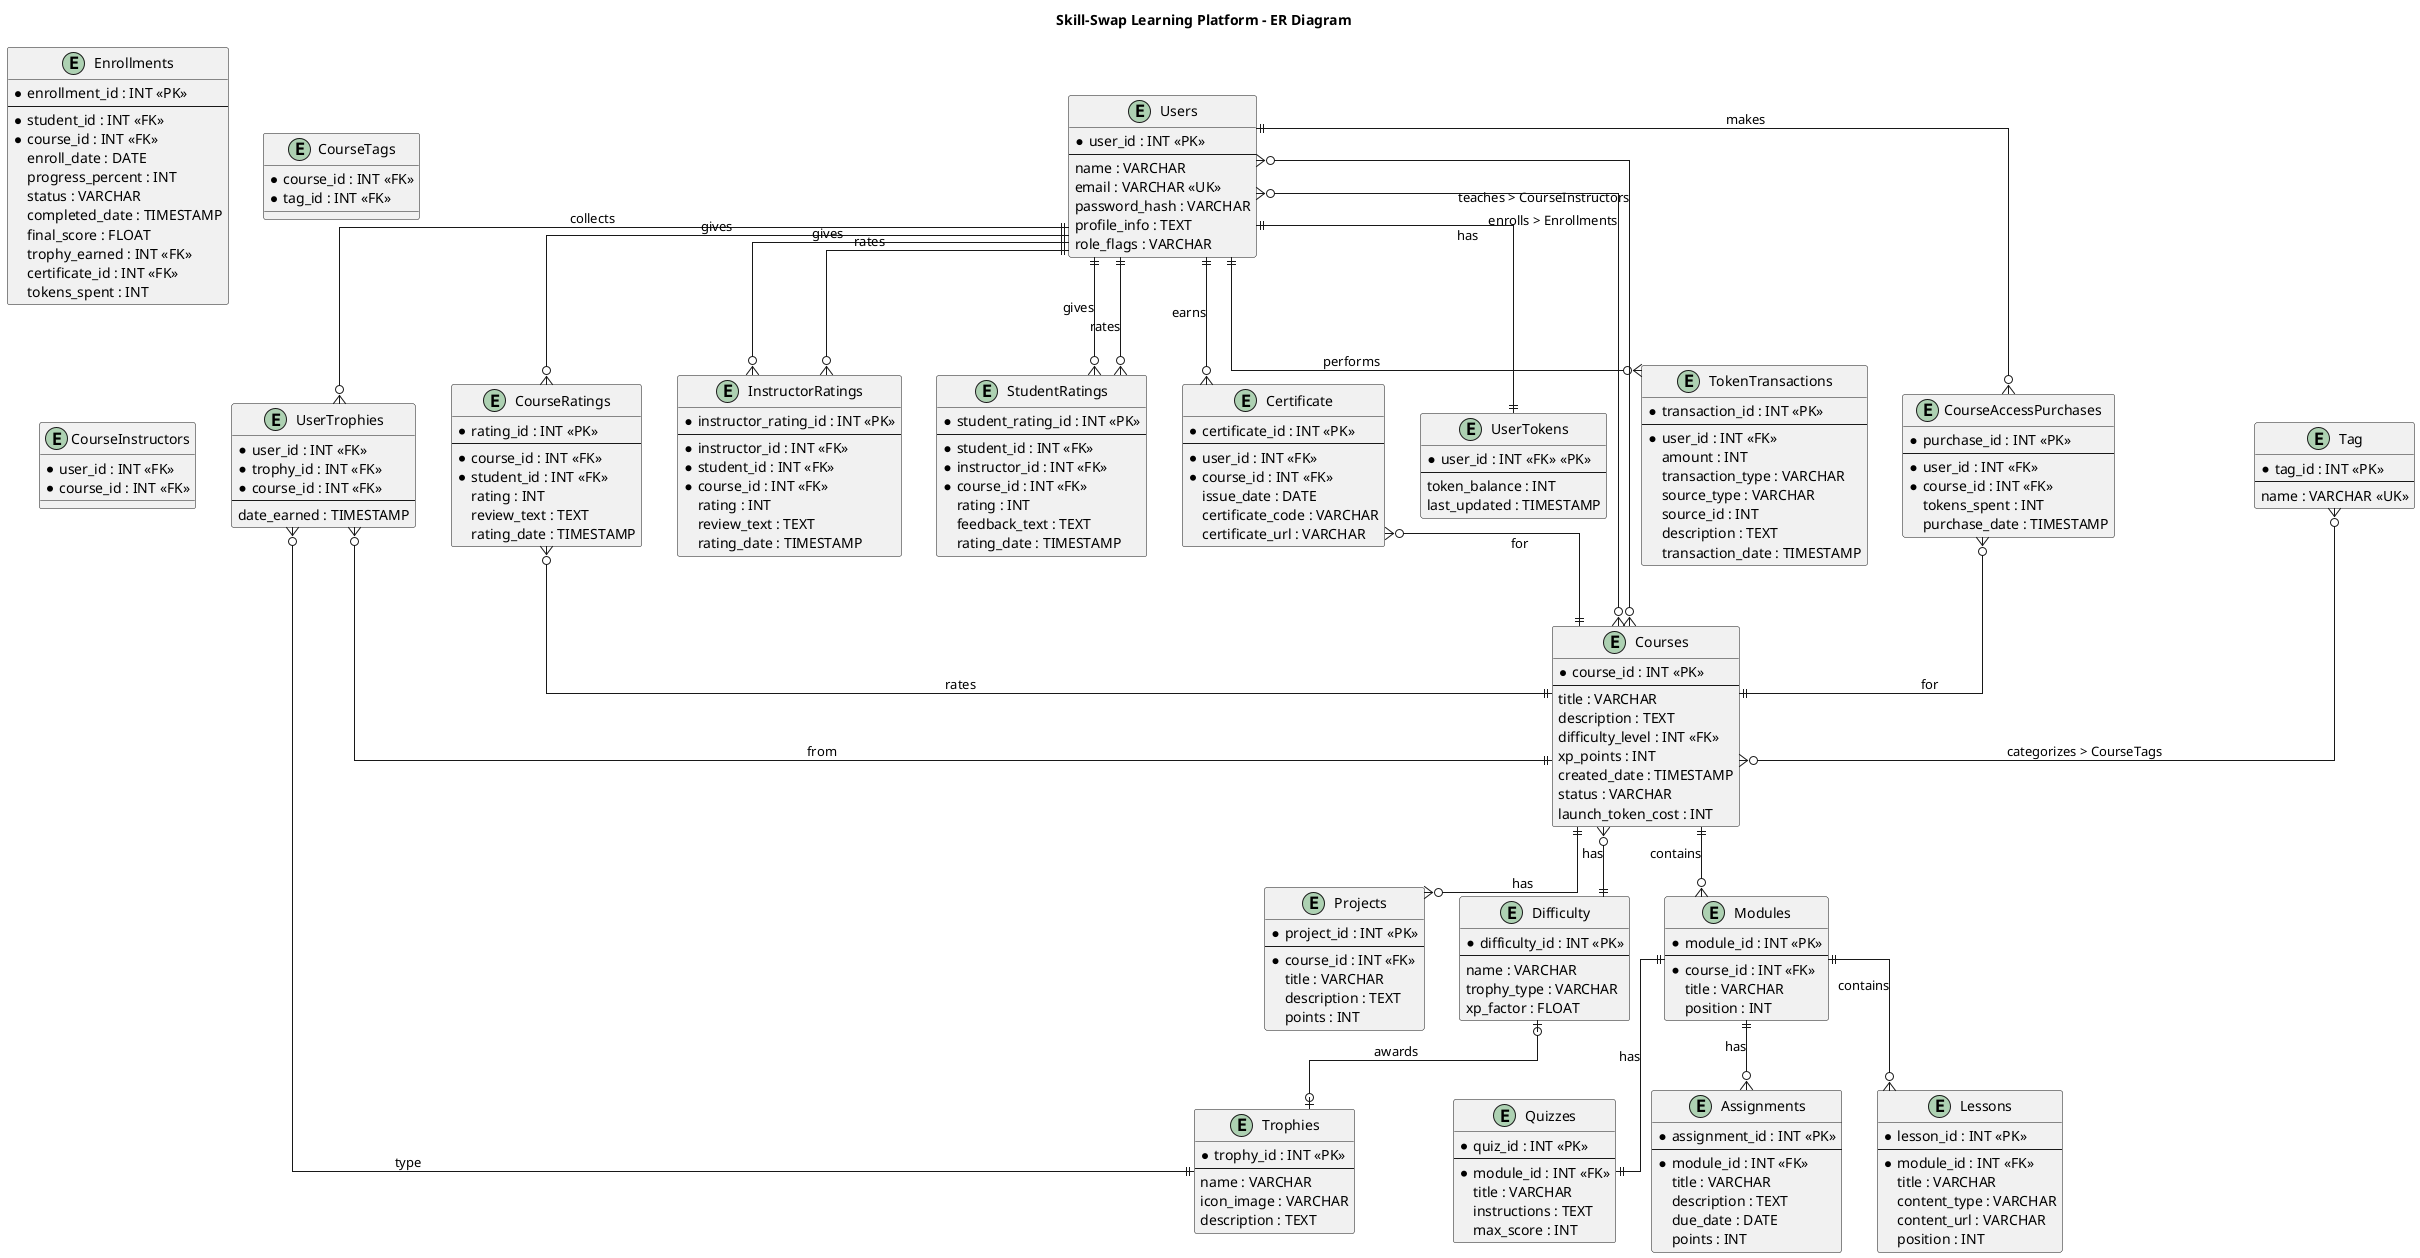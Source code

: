 @startuml Skill-Swap Learning Platform ER Diagram

' Entity color scheme
!define USER_COLOR #B4D7FF
!define COURSE_COLOR #FFCCAA
!define MODULE_COLOR #FFE680
!define ASSESSMENT_COLOR #D4FFAA
!define PROGRESS_COLOR #CCFFD9
!define GAMIFICATION_COLOR #D8CCFF
!define RATING_COLOR #FFCCCC
!define SUPPORT_COLOR #E0E0E0
!define TOKEN_COLOR #FDE9D9

' Use splines for connectors
skinparam linetype ortho

' Title
title Skill-Swap Learning Platform - ER Diagram

' ENTITIES

' Users
entity "Users" as Users {
  *user_id : INT <<PK>>
  --
  name : VARCHAR
  email : VARCHAR <<UK>>
  password_hash : VARCHAR
  profile_info : TEXT
  role_flags : VARCHAR
}

' Course Structure
entity "Courses" as Courses {
  *course_id : INT <<PK>>
  --
  title : VARCHAR
  description : TEXT
  difficulty_level : INT <<FK>>
  xp_points : INT
  created_date : TIMESTAMP
  status : VARCHAR
  launch_token_cost : INT
}

entity "Modules" as Modules {
  *module_id : INT <<PK>>
  --
  *course_id : INT <<FK>>
  title : VARCHAR
  position : INT
}

entity "Lessons" as Lessons {
  *lesson_id : INT <<PK>>
  --
  *module_id : INT <<FK>>
  title : VARCHAR
  content_type : VARCHAR
  content_url : VARCHAR
  position : INT
}

' Assessments
entity "Quizzes" as Quizzes {
  *quiz_id : INT <<PK>>
  --
  *module_id : INT <<FK>>
  title : VARCHAR
  instructions : TEXT
  max_score : INT
}

entity "Assignments" as Assignments {
  *assignment_id : INT <<PK>>
  --
  *module_id : INT <<FK>>
  title : VARCHAR
  description : TEXT
  due_date : DATE
  points : INT
}

entity "Projects" as Projects {
  *project_id : INT <<PK>>
  --
  *course_id : INT <<FK>>
  title : VARCHAR
  description : TEXT
  points : INT
}

' Enrollment & Progress
entity "Enrollments" as Enrollments {
  *enrollment_id : INT <<PK>>
  --
  *student_id : INT <<FK>>
  *course_id : INT <<FK>>
  enroll_date : DATE
  progress_percent : INT
  status : VARCHAR
  completed_date : TIMESTAMP
  final_score : FLOAT
  trophy_earned : INT <<FK>>
  certificate_id : INT <<FK>>
  tokens_spent : INT
}

' Gamification
entity "Difficulty" as Difficulty {
  *difficulty_id : INT <<PK>>
  --
  name : VARCHAR
  trophy_type : VARCHAR
  xp_factor : FLOAT
}

entity "Trophies" as Trophies {
  *trophy_id : INT <<PK>>
  --
  name : VARCHAR
  icon_image : VARCHAR
  description : TEXT
}

entity "UserTrophies" as UserTrophies {
  *user_id : INT <<FK>>
  *trophy_id : INT <<FK>>
  *course_id : INT <<FK>>
  --
  date_earned : TIMESTAMP
}

' Ratings
entity "CourseRatings" as CourseRatings {
  *rating_id : INT <<PK>>
  --
  *course_id : INT <<FK>>
  *student_id : INT <<FK>>
  rating : INT
  review_text : TEXT
  rating_date : TIMESTAMP
}

entity "InstructorRatings" as InstructorRatings {
  *instructor_rating_id : INT <<PK>>
  --
  *instructor_id : INT <<FK>>
  *student_id : INT <<FK>>
  *course_id : INT <<FK>>
  rating : INT
  review_text : TEXT
  rating_date : TIMESTAMP
}

entity "StudentRatings" as StudentRatings {
  *student_rating_id : INT <<PK>>
  --
  *student_id : INT <<FK>>
  *instructor_id : INT <<FK>>
  *course_id : INT <<FK>>
  rating : INT
  feedback_text : TEXT
  rating_date : TIMESTAMP
}

' Supporting Tables
entity "Tag" as Tag {
  *tag_id : INT <<PK>>
  --
  name : VARCHAR <<UK>>
}

entity "CourseTags" as CourseTags {
  *course_id : INT <<FK>>
  *tag_id : INT <<FK>>
}

entity "Certificate" as Certificate {
  *certificate_id : INT <<PK>>
  --
  *user_id : INT <<FK>>
  *course_id : INT <<FK>>
  issue_date : DATE
  certificate_code : VARCHAR
  certificate_url : VARCHAR
}

' Join Tables
entity "CourseInstructors" as CourseInstructors {
  *user_id : INT <<FK>>
  *course_id : INT <<FK>>
}

' Token System
entity "UserTokens" as UserTokens {
  *user_id : INT <<FK>> <<PK>>
  --
  token_balance : INT
  last_updated : TIMESTAMP
}

entity "TokenTransactions" as TokenTransactions {
  *transaction_id : INT <<PK>>
  --
  *user_id : INT <<FK>>
  amount : INT
  transaction_type : VARCHAR
  source_type : VARCHAR
  source_id : INT
  description : TEXT
  transaction_date : TIMESTAMP
}

entity "CourseAccessPurchases" as CourseAccessPurchases {
  *purchase_id : INT <<PK>>
  --
  *user_id : INT <<FK>>
  *course_id : INT <<FK>>
  tokens_spent : INT
  purchase_date : TIMESTAMP
}

' RELATIONSHIPS

' Course Structure
Courses ||--o{ Modules : contains
Modules ||--o{ Lessons : contains
Modules ||--|| Quizzes : has
Modules ||--o{ Assignments : has
Courses ||--o{ Projects : has

' User Roles
Users }o--o{ Courses : teaches > CourseInstructors
Users }o--o{ Courses : enrolls > Enrollments

' Progress Tracking
Users ||--o{ Certificate : earns
Certificate }o--|| Courses : for
Users ||--o{ UserTrophies : collects
UserTrophies }o--|| Trophies : type
UserTrophies }o--|| Courses : from

' Ratings
Users ||--o{ CourseRatings : gives
CourseRatings }o--|| Courses : rates
Users ||--o{ InstructorRatings : gives
InstructorRatings }o--|| Users : rates
Users ||--o{ StudentRatings : gives
StudentRatings }o--|| Users : rates

' Tags
Tag }o--o{ Courses : categorizes > CourseTags

' Difficulty & Trophy Relationship
Courses }o--|| Difficulty : has
Difficulty |o--o| Trophies : awards

' Token System
Users ||--|| UserTokens : has
Users ||--o{ TokenTransactions : performs
Users ||--o{ CourseAccessPurchases : makes
CourseAccessPurchases }o--|| Courses : for

@enduml 